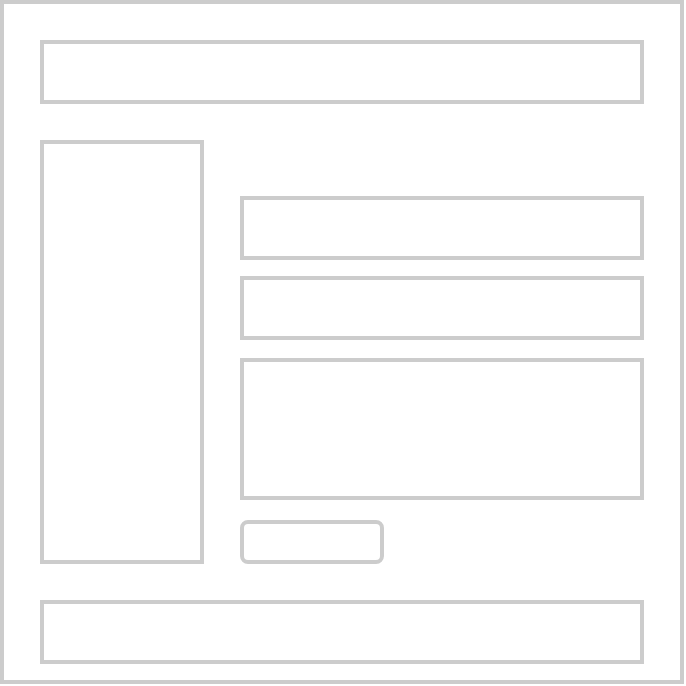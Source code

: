 <mxfile version="24.6.4" type="device">
  <diagram name="Page-1" id="Mqq-OsM1H1jpAREK9gOs">
    <mxGraphModel dx="880" dy="468" grid="1" gridSize="10" guides="1" tooltips="1" connect="1" arrows="1" fold="1" page="1" pageScale="1" pageWidth="850" pageHeight="1100" math="0" shadow="0">
      <root>
        <mxCell id="0" />
        <mxCell id="1" parent="0" />
        <mxCell id="jQm1Oz-zRoPoIkkzqJZ3-1" value="" style="whiteSpace=wrap;html=1;aspect=fixed;strokeColor=#CCCCCC;strokeWidth=2;" vertex="1" parent="1">
          <mxGeometry x="230" y="80" width="340" height="340" as="geometry" />
        </mxCell>
        <mxCell id="jQm1Oz-zRoPoIkkzqJZ3-3" value="" style="rounded=0;whiteSpace=wrap;html=1;strokeColor=#CCCCCC;strokeWidth=2;" vertex="1" parent="1">
          <mxGeometry x="250" y="100" width="300" height="30" as="geometry" />
        </mxCell>
        <mxCell id="jQm1Oz-zRoPoIkkzqJZ3-4" value="" style="rounded=0;whiteSpace=wrap;html=1;strokeColor=#CCCCCC;strokeWidth=2;" vertex="1" parent="1">
          <mxGeometry x="250" y="380" width="300" height="30" as="geometry" />
        </mxCell>
        <mxCell id="jQm1Oz-zRoPoIkkzqJZ3-6" value="" style="rounded=0;whiteSpace=wrap;html=1;strokeColor=#CCCCCC;strokeWidth=2;" vertex="1" parent="1">
          <mxGeometry x="250" y="150" width="80" height="210" as="geometry" />
        </mxCell>
        <mxCell id="jQm1Oz-zRoPoIkkzqJZ3-8" value="" style="rounded=0;whiteSpace=wrap;html=1;strokeColor=#CCCCCC;strokeWidth=2;" vertex="1" parent="1">
          <mxGeometry x="350" y="178" width="200" height="30" as="geometry" />
        </mxCell>
        <mxCell id="jQm1Oz-zRoPoIkkzqJZ3-9" value="" style="rounded=0;whiteSpace=wrap;html=1;strokeColor=#CCCCCC;strokeWidth=2;" vertex="1" parent="1">
          <mxGeometry x="350" y="218" width="200" height="30" as="geometry" />
        </mxCell>
        <mxCell id="jQm1Oz-zRoPoIkkzqJZ3-10" value="" style="rounded=0;whiteSpace=wrap;html=1;strokeColor=#CCCCCC;strokeWidth=2;" vertex="1" parent="1">
          <mxGeometry x="350" y="259" width="200" height="69" as="geometry" />
        </mxCell>
        <mxCell id="jQm1Oz-zRoPoIkkzqJZ3-11" value="" style="rounded=1;whiteSpace=wrap;html=1;strokeColor=#CCCCCC;strokeWidth=2;" vertex="1" parent="1">
          <mxGeometry x="350" y="340" width="70" height="20" as="geometry" />
        </mxCell>
      </root>
    </mxGraphModel>
  </diagram>
</mxfile>
